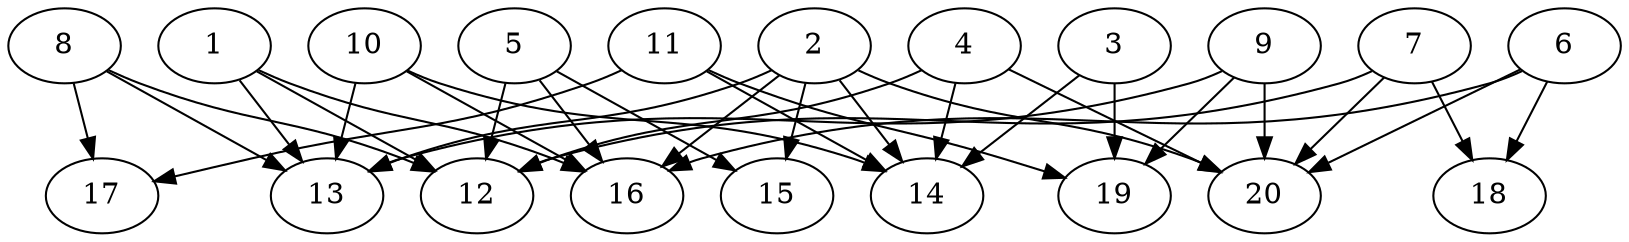 // DAG automatically generated by daggen at Wed Jul 24 21:27:05 2019
// ./daggen --dot -n 20 --ccr 0.3 --fat 0.7 --regular 0.5 --density 0.5 --mindata 5242880 --maxdata 52428800 
digraph G {
  1 [size="173742080", alpha="0.14", expect_size="52122624"] 
  1 -> 12 [size ="52122624"]
  1 -> 13 [size ="52122624"]
  1 -> 16 [size ="52122624"]
  2 [size="35242667", alpha="0.03", expect_size="10572800"] 
  2 -> 13 [size ="10572800"]
  2 -> 14 [size ="10572800"]
  2 -> 15 [size ="10572800"]
  2 -> 16 [size ="10572800"]
  2 -> 20 [size ="10572800"]
  3 [size="40369493", alpha="0.06", expect_size="12110848"] 
  3 -> 14 [size ="12110848"]
  3 -> 19 [size ="12110848"]
  4 [size="78527147", alpha="0.06", expect_size="23558144"] 
  4 -> 12 [size ="23558144"]
  4 -> 14 [size ="23558144"]
  4 -> 20 [size ="23558144"]
  5 [size="88722773", alpha="0.11", expect_size="26616832"] 
  5 -> 12 [size ="26616832"]
  5 -> 15 [size ="26616832"]
  5 -> 16 [size ="26616832"]
  6 [size="118173013", alpha="0.04", expect_size="35451904"] 
  6 -> 16 [size ="35451904"]
  6 -> 18 [size ="35451904"]
  6 -> 20 [size ="35451904"]
  7 [size="90238293", alpha="0.05", expect_size="27071488"] 
  7 -> 12 [size ="27071488"]
  7 -> 18 [size ="27071488"]
  7 -> 20 [size ="27071488"]
  8 [size="173885440", alpha="0.03", expect_size="52165632"] 
  8 -> 12 [size ="52165632"]
  8 -> 13 [size ="52165632"]
  8 -> 17 [size ="52165632"]
  9 [size="44004693", alpha="0.15", expect_size="13201408"] 
  9 -> 13 [size ="13201408"]
  9 -> 19 [size ="13201408"]
  9 -> 20 [size ="13201408"]
  10 [size="115445760", alpha="0.14", expect_size="34633728"] 
  10 -> 13 [size ="34633728"]
  10 -> 14 [size ="34633728"]
  10 -> 16 [size ="34633728"]
  11 [size="86985387", alpha="0.01", expect_size="26095616"] 
  11 -> 14 [size ="26095616"]
  11 -> 17 [size ="26095616"]
  11 -> 19 [size ="26095616"]
  12 [size="41045333", alpha="0.00", expect_size="12313600"] 
  13 [size="62638080", alpha="0.00", expect_size="18791424"] 
  14 [size="110090240", alpha="0.06", expect_size="33027072"] 
  15 [size="159685973", alpha="0.04", expect_size="47905792"] 
  16 [size="86132053", alpha="0.08", expect_size="25839616"] 
  17 [size="119408640", alpha="0.03", expect_size="35822592"] 
  18 [size="161068373", alpha="0.08", expect_size="48320512"] 
  19 [size="27767467", alpha="0.17", expect_size="8330240"] 
  20 [size="142561280", alpha="0.06", expect_size="42768384"] 
}
